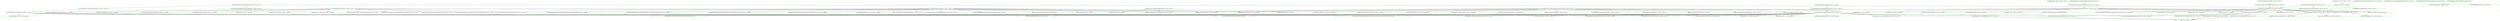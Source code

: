 digraph {
"com.karthik.imager.Fragments.DetailsFragment.<clinit>():void.a29c235266b59a9dc0767b530e9d62ad" [shape=box,label="void DetailsFragment.<clinit>() | calls=0 0 | specs=-1)",color=green,shape=box]
"android.view.animation.AccelerateDecelerateInterpolator.<init>().664619b70318d93ce55ccbd39e392b72" [shape=box,label="AccelerateDecelerateInterpolator.<init>() | calls=3 0 | specs=-1)",color=green,shape=diamond]
"android.animation.AnimatorListenerAdapter.<init>().8e61730aea329fa8e0fb71893b61a1ec" [shape=box,label="AnimatorListenerAdapter.<init>() | calls=5 0 | specs=-1)",color=green,shape=diamond]
"com.karthik.imager.Animutils.AnimatorPath.<init>().f7ca2a5f32025d775e45b11d99b1e70e" [shape=box,label="AnimatorPath.<init>() | calls=6 0 | specs=-1)",color=green,shape=diamond]
"com.karthik.imager.Fragments.DetailsFragment.<init>().021456fb09b204b5b6b5f98c26193cea" [shape=box,label="DetailsFragment.<init>() | calls=0 1 | specs=-1)",color=green,shape=box]
"android.support.v4.app.Fragment.<init>().82bae5faf3b8f2c9e354d75a5365b792" [shape=box,label="Fragment.<init>() | calls=1 0 | specs=-1)",color=green,shape=diamond]
"java.lang.Object.<init>().dfab4f0d99f94f824a6db190f40d78c9" [shape=box,label="Object.<init>() | calls=17 0 | specs=-1)",color=green,shape=diamond]
"com.karthik.imager.Animutils.PathEvaluator.<init>().852ef829bcaf09c212babb18ac911252" [shape=box,label="PathEvaluator.<init>() | calls=6 0 | specs=-1)",color=green,shape=diamond]
"com.karthik.imager.Animutils.ReverseInterpolator.<init>().dbb0798e24a535b8ff2568141bf1af76" [shape=box,label="ReverseInterpolator.<init>() | calls=3 0 | specs=-1)",color=green,shape=diamond]
"java.lang.StringBuilder.<init>().a1453c8ccb472646b431701148c46fb8" [shape=box,label="StringBuilder.<init>() | calls=3 0 | specs=-1)",color=green,shape=diamond]
"android.app.ProgressDialog.<init>(android.content.Context).9cdfd9f34b7dfcb7eef4bc5fa4591a91" [shape=box,label="ProgressDialog.<init>(Context) | calls=1 0 | specs=-1)",color=green,shape=diamond]
"com.karthik.imager.Fragments.DetailsFragment$1.<init>(com.karthik.imager.Fragments.DetailsFragment).460394e6b1893495c7d2da6595ed921c" [shape=box,label="DetailsFragment$1.<init>(DetailsFragment) | calls=1 1 | specs=-1)",color=green,shape=box]
"com.karthik.imager.Fragments.DetailsFragment$3.<init>(com.karthik.imager.Fragments.DetailsFragment).e81d07b307ca92abb8e3cc8440ea9f4e" [shape=box,label="DetailsFragment$3.<init>(DetailsFragment) | calls=8 1 | specs=-1)",color=green,shape=box]
"com.karthik.imager.Fragments.DetailsFragment$4.<init>(com.karthik.imager.Fragments.DetailsFragment).fb17bf6ff0beb96666d11aa4a9a35589" [shape=box,label="DetailsFragment$4.<init>(DetailsFragment) | calls=8 1 | specs=-1)",color=green,shape=box]
"com.karthik.imager.Fragments.DetailsFragment$5.<init>(com.karthik.imager.Fragments.DetailsFragment).98cfdbbbeaf7e30fb3004396b4ba2248" [shape=box,label="DetailsFragment$5.<init>(DetailsFragment) | calls=8 1 | specs=-1)",color=green,shape=box]
"com.karthik.imager.Fragments.DetailsFragment$6.<init>(com.karthik.imager.Fragments.DetailsFragment).a23d8ea27deba7a5dab1295390bb14e4" [shape=box,label="DetailsFragment$6.<init>(DetailsFragment) | calls=4 1 | specs=-1)",color=green,shape=box]
"com.karthik.imager.Fragments.DetailsFragment$2.<init>(com.karthik.imager.Fragments.DetailsFragment,a.2124d3ba58e95d6cfa2b0a1b82794f4b" [shape=box,label="DetailsFragment$2.<init>(DetailsFragment,View) | calls=3 1 | specs=-1)",color=green,shape=box]
"com.karthik.imager.WallpaperTask.<init>(java.lang.String,android.content.Context).bb187d93d017bbb0b2e5bf0449f2b690" [shape=box,label="WallpaperTask.<init>(String,Context) | calls=1 0 | specs=-1)",color=green,shape=diamond]
"android.app.DownloadManager$Request.<init>(android.net.Uri).8da5dfce7fadcaafae597b1b4915516a" [shape=box,label="DownloadManager$Request.<init>(Uri) | calls=1 0 | specs=-1)",color=green,shape=diamond]
"com.karthik.imager.Fragments.DetailsFragment.access$000(com.karthik.imager.Fragments.DetailsFragment.8e983a0cbd5288ce39b966767fcf81cc" [shape=box,label="void DetailsFragment.access$000(DetailsFragment,View) | calls=1 16 | specs=-1)",color=green,shape=box]
"com.karthik.imager.Fragments.DetailsFragment.access$100(com.karthik.imager.Fragments.DetailsFragment.927453b114a5bcdb23c89521cd320189" [shape=box,label="void DetailsFragment.access$100(DetailsFragment,View) | calls=1 24 | specs=-1)",color=green,shape=box]
"com.karthik.imager.Fragments.DetailsFragment.access$200(com.karthik.imager.Fragments.DetailsFragment.fe38ed980e7f04fb627b24cc4639ee5f" [shape=box,label="void DetailsFragment.access$200(DetailsFragment) | calls=1 19 | specs=-1)",color=green,shape=box]
"com.karthik.imager.Fragments.DetailsFragment.access$300(com.karthik.imager.Fragments.DetailsFragment.631edc2583fa26663c1ca71a1c84444a" [shape=box,label="WallpaperTask DetailsFragment.access$300(DetailsFragment) | calls=1 0 | specs=-1)",color=green,shape=box]
"com.karthik.imager.Fragments.DetailsFragment.access$302(com.karthik.imager.Fragments.DetailsFragment.3962df14e6445f320928d0019c4d35da" [shape=box,label="WallpaperTask DetailsFragment.access$302(DetailsFragment,WallpaperTask) | calls=1 0 | specs=-1)",color=green,shape=box]
"com.karthik.imager.Fragments.DetailsFragment.access$400(com.karthik.imager.Fragments.DetailsFragment.7480d41947504695c185dcd753613292" [shape=box,label="ProgressDialog DetailsFragment.access$400(DetailsFragment) | calls=1 0 | specs=-1)",color=green,shape=box]
"com.karthik.imager.Fragments.DetailsFragment.access$402(com.karthik.imager.Fragments.DetailsFragment.f33b469841bd5ce85c6c254423801d6a" [shape=box,label="ProgressDialog DetailsFragment.access$402(DetailsFragment,ProgressDialog) | calls=1 0 | specs=-1)",color=green,shape=box]
"com.karthik.imager.Fragments.DetailsFragment.access$500(com.karthik.imager.Fragments.DetailsFragment.e4b410e735a6dad2c3ceaf0c7190c12a" [shape=box,label="Context DetailsFragment.access$500(DetailsFragment) | calls=2 0 | specs=-1)",color=green,shape=box]
"com.karthik.imager.Fragments.DetailsFragment.access$600(com.karthik.imager.Fragments.DetailsFragment.532d98938756bf7214b25aa656047181" [shape=box,label="boolean DetailsFragment.access$600(DetailsFragment) | calls=1 0 | specs=-1)",color=green,shape=box]
"com.karthik.imager.Fragments.DetailsFragment.access$602(com.karthik.imager.Fragments.DetailsFragment.52b63e012363b9f2082b77e27eaa31ba" [shape=box,label="boolean DetailsFragment.access$602(DetailsFragment,boolean) | calls=1 0 | specs=-1)",color=green,shape=box]
"com.karthik.imager.Fragments.DetailsFragment.access$700(com.karthik.imager.Fragments.DetailsFragment.6f93f8a9a55a971165c80bf7473ee430" [shape=box,label="void DetailsFragment.access$700(DetailsFragment) | calls=1 13 | specs=-1)",color=green,shape=box]
"android.animation.Animator.addListener(android.animation.Animator$AnimatorListener):void.f07f95bdbfcc0ad890eef754efa352bb" [shape=box,label="void Animator.addListener(Animator$AnimatorListener) | calls=7 0 | specs=-1)",color=green,shape=diamond]
"java.lang.StringBuilder.append(java.lang.String):java.lang.StringBuilder.347880f2435b095a604a93e1e0437477" [shape=box,label="StringBuilder StringBuilder.append(String) | calls=3 0 | specs=-1)",color=green,shape=diamond]
"butterknife.ButterKnife.bind(java.lang.Object,android.view.View):void.7d61fae7e0c6e0fcf917cea82eab6398" [shape=box,label="void ButterKnife.bind(Object,View) | calls=1 0 | specs=-1)",color=green,shape=diamond]
"com.squareup.picasso.RequestCreator.centerCrop():com.squareup.picasso.RequestCreator.da9c5679260b0556add647cfed85599a" [shape=box,label="RequestCreator RequestCreator.centerCrop() | calls=1 0 | specs=-1)",color=green,shape=diamond]
"android.view.ViewAnimationUtils.createCircularReveal(android.view.View,int,int,float,float):android..1ff5c00fe578639cfa33e69645de5ef0" [shape=box,label="Animator ViewAnimationUtils.createCircularReveal(View,int,int,float,float) | calls=7 0 | specs=-1)",color=green,shape=diamond]
"com.karthik.imager.Animutils.AnimatorPath.curveTo(float,float,float,float,float,float):void.66b7c0cf72f29fb9239592e70cd17dd5" [shape=box,label="void AnimatorPath.curveTo(float,float,float,float,float,float) | calls=6 0 | specs=-1)",color=green,shape=diamond]
"android.app.Dialog.dismiss():void.87bbae930f48aa0b1f2a54cb0e2ded4e" [shape=box,label="void Dialog.dismiss() | calls=1 0 | specs=-1)",color=green,shape=diamond]
"android.app.DownloadManager.enqueue(android.app.DownloadManager$Request):long.8e373f583eb85b08c1156ad217329b49" [shape=box,label="long DownloadManager.enqueue(DownloadManager$Request) | calls=1 0 | specs=-1)",color=green,shape=diamond]
"android.os.AsyncTask.execute(java.lang.Object[]):android.os.AsyncTask.12e021c507fae82c0424cd9afac80762" [shape=box,label="AsyncTask AsyncTask.execute(java.lang.Object[]) | calls=1 0 | specs=-1)",color=green,shape=diamond]
"com.squareup.picasso.RequestCreator.fit():com.squareup.picasso.RequestCreator.51463da0fc7f680478736b0524ed68e4" [shape=box,label="RequestCreator RequestCreator.fit() | calls=1 0 | specs=-1)",color=green,shape=diamond]
"android.support.v4.app.Fragment.getActivity():android.support.v4.app.FragmentActivity.6ac3f4687b95d4255bfda9cccb6e9be3" [shape=box,label="FragmentActivity Fragment.getActivity() | calls=1 0 | specs=-1)",color=green,shape=diamond]
"android.support.v4.app.Fragment.getArguments():android.os.Bundle.db88d5c3983b21f7f72e2482ab6ec177" [shape=box,label="Bundle Fragment.getArguments() | calls=6 0 | specs=-1)",color=green,shape=diamond]
"android.content.res.Resources.getDimensionPixelSize(int):int.7822275b3254205a15ef9dd85a3a0980" [shape=box,label="int Resources.getDimensionPixelSize(int) | calls=1 0 | specs=-1)",color=green,shape=diamond]
"android.content.res.Resources.getDisplayMetrics():android.util.DisplayMetrics.c5222aeeb646a494bd860aa796cc2087" [shape=box,label="DisplayMetrics Resources.getDisplayMetrics() | calls=8 0 | specs=-1)",color=green,shape=diamond]
"android.support.v4.app.Fragment.getFragmentManager():android.support.v4.app.FragmentManager.41d0d95a6f831653f99dced52c17a25e" [shape=box,label="FragmentManager Fragment.getFragmentManager() | calls=1 0 | specs=-1)",color=green,shape=diamond]
"android.view.View.getHeight():int.c675508c046d30d7b89b3609020304b1" [shape=box,label="int View.getHeight() | calls=3 0 | specs=-1)",color=green,shape=diamond]
"com.karthik.imager.Animutils.AnimatorPath.getPoints():java.util.Collection.f89e6b5194156a3a8ebb5a6f25a5c460" [shape=box,label="Collection AnimatorPath.getPoints() | calls=6 0 | specs=-1)",color=green,shape=diamond]
"android.content.Context.getResources():android.content.res.Resources.fbe147141d9c2335a56bb45b99529896" [shape=box,label="Resources Context.getResources() | calls=8 0 | specs=-1)",color=green,shape=diamond]
"android.support.v4.app.Fragment.getResources():android.content.res.Resources.0f2b59e4132681def8d71d3c5bf9c66a" [shape=box,label="Resources Fragment.getResources() | calls=1 0 | specs=-1)",color=green,shape=diamond]
"android.os.Bundle.getString(java.lang.String):java.lang.String.3d1cdb5ef586017f2693dfee6b3fb935" [shape=box,label="String Bundle.getString(String) | calls=6 0 | specs=-1)",color=green,shape=diamond]
"android.content.Context.getSystemService(java.lang.String):java.lang.Object.b688d79538a3024c9e57dd87aecfd43b" [shape=box,label="Object Context.getSystemService(String) | calls=1 0 | specs=-1)",color=green,shape=diamond]
"android.view.View.getWidth():int.f9605d5964ce5d8586151921bed0f47c" [shape=box,label="int View.getWidth() | calls=7 0 | specs=-1)",color=green,shape=diamond]
"android.view.View.getX():float.1f331cb4ecf5396a13b17f9144c381cd" [shape=box,label="float View.getX() | calls=7 0 | specs=-1)",color=green,shape=diamond]
"android.view.View.getY():float.41e3d9dc3ad41395c06fb84760813365" [shape=box,label="float View.getY() | calls=7 0 | specs=-1)",color=green,shape=diamond]
"com.karthik.imager.Fragments.DetailsFragment.getinPixels(android.content.Context,int):float.689a66e673e303f9eff9e4c54900404f" [shape=box,label="float DetailsFragment.getinPixels(Context,int) | calls=7 2 | specs=-1)",color=green,shape=box]
"com.karthik.imager.Fragments.DetailsFragment.hideRevealLayout():void.cfe1a7a5c79dc7a8c03b3f1c2667a21c" [shape=box,label="void DetailsFragment.hideRevealLayout() | calls=3 18 | specs=-1)",color=green,shape=box]
"android.view.LayoutInflater.inflate(int,android.view.ViewGroup,boolean):android.view.View.a16c788d0434d6bf1b5122d03d38f21b" [shape=box,label="View LayoutInflater.inflate(int,ViewGroup,boolean) | calls=1 0 | specs=-1)",color=green,shape=diamond]
"com.squareup.picasso.RequestCreator.into(android.widget.ImageView):void.aa43e2ac9c9c9e763e5f860f615279a5" [shape=box,label="void RequestCreator.into(ImageView) | calls=1 0 | specs=-1)",color=green,shape=diamond]
"com.squareup.picasso.Picasso.load(java.lang.String):com.squareup.picasso.RequestCreator.0fce7a217de4a3ba4b9ef7bef7e22344" [shape=box,label="RequestCreator Picasso.load(String) | calls=1 0 | specs=-1)",color=green,shape=diamond]
"android.widget.Toast.makeText(android.content.Context,java.lang.CharSequence,int):android.widget.Toa.0ac65e73867bd35c6010fe8c60f15526" [shape=box,label="Toast Toast.makeText(Context,CharSequence,int) | calls=2 0 | specs=-1)",color=green,shape=diamond]
"java.lang.Math.max(int,int):int.f3b54340d33fb6a5a378ce331c28321e" [shape=box,label="int Math.max(int,int) | calls=3 0 | specs=-1)",color=green,shape=diamond]
"com.karthik.imager.Animutils.AnimatorPath.moveTo(float,float):void.52fd077c538b71536b90f8e197acbb33" [shape=box,label="void AnimatorPath.moveTo(float,float) | calls=6 0 | specs=-1)",color=green,shape=diamond]
"com.squareup.picasso.RequestCreator.noPlaceholder():com.squareup.picasso.RequestCreator.9dca24c3ce8da70a7bc1b0cefc36d5be" [shape=box,label="RequestCreator RequestCreator.noPlaceholder() | calls=1 0 | specs=-1)",color=green,shape=diamond]
"android.animation.ObjectAnimator.ofObject(java.lang.Object,java.lang.String,android.animation.TypeEv.3813b97332133e759f7fe888063acff6" [shape=box,label="ObjectAnimator ObjectAnimator.ofObject(Object,String,TypeEvaluator,java.lang.Object[]) | calls=6 0 | specs=-1)",color=green,shape=diamond]
"com.karthik.imager.Fragments.DetailsFragment$2.onAnimationCancel(android.animation.Animator):void.05a648ea91bcbeebb68463b5affbed7d" [shape=box,label="void DetailsFragment$2.onAnimationCancel(Animator) | calls=0 0 | specs=-1)",color=green,shape=box]
"android.animation.AnimatorListenerAdapter.onAnimationEnd(android.animation.Animator):void.dbce81335bf6bb919f357d6733082086" [shape=box,label="void AnimatorListenerAdapter.onAnimationEnd(Animator) | calls=1 0 | specs=-1)",color=green,shape=diamond]
"com.karthik.imager.Fragments.DetailsFragment$2.onAnimationEnd(android.animation.Animator):void.f71c451b0717df0f06863e696e871e45" [shape=box,label="void DetailsFragment$2.onAnimationEnd(Animator) | calls=0 25 | specs=-1)",color=green,shape=box]
"com.karthik.imager.Fragments.DetailsFragment$6.onAnimationEnd(android.animation.Animator):void.c4d43f3c298896a48d7be48e42417a24" [shape=box,label="void DetailsFragment$6.onAnimationEnd(Animator) | calls=0 16 | specs=-1)",color=green,shape=box]
"com.karthik.imager.Fragments.DetailsFragment$2.onAnimationRepeat(android.animation.Animator):void.9802cbdd612dcc091f97853d4a868447" [shape=box,label="void DetailsFragment$2.onAnimationRepeat(Animator) | calls=0 0 | specs=-1)",color=green,shape=box]
"com.karthik.imager.Fragments.DetailsFragment$2.onAnimationStart(android.animation.Animator):void.0c1f163605b101b71a44b9eaa1bdcc98" [shape=box,label="void DetailsFragment$2.onAnimationStart(Animator) | calls=0 0 | specs=-1)",color=green,shape=box]
"com.karthik.imager.Fragments.DetailsFragment.onBackPressed():void.f832f8b8ee5dffe442d24dd3ea079881" [shape=box,label="void DetailsFragment.onBackPressed() | calls=0 21 | specs=-1)",color=green,shape=box]
"com.karthik.imager.Fragments.DetailsFragment$1.onClick(android.view.View):void.cab3dee4b54c73b46e202b87e804d76e" [shape=box,label="void DetailsFragment$1.onClick(View) | calls=0 17 | specs=-1)",color=green,shape=box]
"com.karthik.imager.Fragments.DetailsFragment$3.onClick(android.view.View):void.9bddb8ae564b9c8f722005822e866d05" [shape=box,label="void DetailsFragment$3.onClick(View) | calls=0 20 | specs=-1)",color=green,shape=box]
"com.karthik.imager.Fragments.DetailsFragment$4.onClick(android.view.View):void.3364cdb137155893db04a2f100c5a35a" [shape=box,label="void DetailsFragment$4.onClick(View) | calls=0 14 | specs=-1)",color=green,shape=box]
"com.karthik.imager.Fragments.DetailsFragment$5.onClick(android.view.View):void.f32249fc34b2f08acc3469d79b69fefc" [shape=box,label="void DetailsFragment$5.onClick(View) | calls=0 15 | specs=-1)",color=green,shape=box]
"com.karthik.imager.Fragments.DetailsFragment.onCreateView(android.view.LayoutInflater,android.view.V.b042bb07337f334adb90a2d1d4f622b6" [shape=box,label="View DetailsFragment.onCreateView(LayoutInflater,ViewGroup,Bundle) | calls=0 16 | specs=-1)",color=green,shape=box]
"com.karthik.imager.Fragments.DetailsFragment.onFabPressed(android.view.View):void.3fe327e0f4b7ad24c8c32554d97ba4eb" [shape=box,label="void DetailsFragment.onFabPressed(View) | calls=2 15 | specs=-1)",color=green,shape=box]
"android.net.Uri.parse(java.lang.String):android.net.Uri.e8c5651a8452ba10893d9c4f8f28e6d3" [shape=box,label="Uri Uri.parse(String) | calls=1 0 | specs=-1)",color=green,shape=diamond]
"android.support.v4.app.FragmentManager.popBackStack():void.17d2e20307de643406fee9e0fb236abb" [shape=box,label="void FragmentManager.popBackStack() | calls=1 0 | specs=-1)",color=green,shape=diamond]
"com.karthik.imager.Fragments.DetailsFragment.reverseFabPressed():void.06e92c85ab35b45af56d3ccf0935c852" [shape=box,label="void DetailsFragment.reverseFabPressed() | calls=2 12 | specs=-1)",color=green,shape=box]
"android.app.DownloadManager$Request.setAllowedNetworkTypes(int):android.app.DownloadManager$Request.622848887525521309ef3c591d8bb73b" [shape=box,label="DownloadManager$Request DownloadManager$Request.setAllowedNetworkTypes(int) | calls=1 0 | specs=-1)",color=green,shape=diamond]
"android.app.DownloadManager$Request.setAllowedOverRoaming(boolean):android.app.DownloadManager$Reque.ac4447340d2c2d1ef14f793c3b40bb74" [shape=box,label="DownloadManager$Request DownloadManager$Request.setAllowedOverRoaming(boolean) | calls=1 0 | specs=-1)",color=green,shape=diamond]
"android.app.Dialog.setCancelable(boolean):void.29267bf1790c25e004d6f167906464bd" [shape=box,label="void Dialog.setCancelable(boolean) | calls=1 0 | specs=-1)",color=green,shape=diamond]
"android.app.DownloadManager$Request.setDescription(java.lang.CharSequence):android.app.DownloadManag.ee747fdee5d97527fb3e5b13b939401d" [shape=box,label="DownloadManager$Request DownloadManager$Request.setDescription(CharSequence) | calls=1 0 | specs=-1)",color=green,shape=diamond]
"android.animation.ObjectAnimator.setDuration(long):android.animation.ObjectAnimator.57a1696523ec7abe26450707bfdc1ebd" [shape=box,label="ObjectAnimator ObjectAnimator.setDuration(long) | calls=6 0 | specs=-1)",color=green,shape=diamond]
"com.karthik.imager.Fragments.DetailsFragment.setFabLoc(com.karthik.imager.Animutils.PathPoint):void.ce1526bac2d51d7b6f7f2dc9cade85bc" [shape=box,label="void DetailsFragment.setFabLoc(PathPoint) | calls=0 2 | specs=-1)",color=green,shape=box]
"android.animation.ValueAnimator.setInterpolator(android.animation.TimeInterpolator):void.1266bd75c4093d792b14875ff6d33d3c" [shape=box,label="void ValueAnimator.setInterpolator(TimeInterpolator) | calls=6 0 | specs=-1)",color=green,shape=diamond]
"com.karthik.imager.Fragments.DetailsFragment.setListners(boolean):void.8802c0d0f2667cd96eb9ee2857ba75e0" [shape=box,label="void DetailsFragment.setListners(boolean) | calls=7 5 | specs=-1)",color=green,shape=box]
"android.app.ProgressDialog.setMessage(java.lang.CharSequence):void.7145204f31b8114bc5e93dfd6c853ee7" [shape=box,label="void ProgressDialog.setMessage(CharSequence) | calls=1 0 | specs=-1)",color=green,shape=diamond]
"android.view.View.setOnClickListener(android.view.View$OnClickListener):void.3a8774cd09e601df8eb3337a6947b61a" [shape=box,label="void View.setOnClickListener(View$OnClickListener) | calls=9 0 | specs=-1)",color=green,shape=diamond]
"android.widget.TextView.setText(java.lang.CharSequence):void.aa5ba84940c4b70ce95ea3e31703744f" [shape=box,label="void TextView.setText(CharSequence) | calls=3 0 | specs=-1)",color=green,shape=diamond]
"android.app.AlertDialog.setTitle(java.lang.CharSequence):void.1370eb2d879518335f4c4b9767e30ea4" [shape=box,label="void AlertDialog.setTitle(CharSequence) | calls=1 0 | specs=-1)",color=green,shape=diamond]
"android.app.DownloadManager$Request.setTitle(java.lang.CharSequence):android.app.DownloadManager$Req.4e41d12fcbc95560138e040a7b070ac2" [shape=box,label="DownloadManager$Request DownloadManager$Request.setTitle(CharSequence) | calls=1 0 | specs=-1)",color=green,shape=diamond]
"android.view.View.setTranslationX(float):void.92ba709f660ca5b35f2a8be6538efa73" [shape=box,label="void View.setTranslationX(float) | calls=1 0 | specs=-1)",color=green,shape=diamond]
"android.view.View.setTranslationY(float):void.0cdaf78cd862ddb39cfad46037d21b90" [shape=box,label="void View.setTranslationY(float) | calls=1 0 | specs=-1)",color=green,shape=diamond]
"android.view.View.setVisibility(int):void.1d50e4e099d89b9f582894b7a4a3e940" [shape=box,label="void View.setVisibility(int) | calls=8 0 | specs=-1)",color=green,shape=diamond]
"android.app.Dialog.show():void.536352410f8525d57d5ed8e895ef8928" [shape=box,label="void Dialog.show() | calls=1 0 | specs=-1)",color=green,shape=diamond]
"android.widget.Toast.show():void.bf125a92494b461c55ab86821f411044" [shape=box,label="void Toast.show() | calls=2 0 | specs=-1)",color=green,shape=diamond]
"com.karthik.imager.Fragments.DetailsFragment.showRevealLayout(android.view.View):void.aeacc44957e6adc23ed20de7c0df447f" [shape=box,label="void DetailsFragment.showRevealLayout(View) | calls=2 23 | specs=-1)",color=green,shape=box]
"android.animation.Animator.start():void.30e676ab1f5afc02d2fe3e055c55f6c0" [shape=box,label="void Animator.start() | calls=7 0 | specs=-1)",color=green,shape=diamond]
"android.animation.ObjectAnimator.start():void.7f60f388e0257af9cc938afe2838b648" [shape=box,label="void ObjectAnimator.start() | calls=6 0 | specs=-1)",color=green,shape=diamond]
"java.util.AbstractCollection.toArray():java.lang.Object[].dcf0e408e8f720250051bcbee2f25a0f" [shape=box,label="java.lang.Object[] AbstractCollection.toArray() | calls=6 0 | specs=-1)",color=green,shape=diamond]
"java.util.Collection.toArray():java.lang.Object[].3b181bf593592afbb59541cca47f1a47" [shape=box,label="java.lang.Object[] Collection.toArray() | calls=6 0 | specs=-1)",color=green,shape=diamond]
"java.lang.StringBuilder.toString():java.lang.String.4a65ad5ed7556db09d8fe83c91a23801" [shape=box,label="String StringBuilder.toString() | calls=3 0 | specs=-1)",color=green,shape=diamond]
"com.karthik.imager.Fragments.DetailsFragment.wallpaperSetCallback(boolean):void.b1c75fcc6b2453bb184acd092c0129e3" [shape=box,label="void DetailsFragment.wallpaperSetCallback(boolean) | calls=0 3 | specs=-1)",color=green,shape=box]
"com.squareup.picasso.Picasso.with(android.content.Context):com.squareup.picasso.Picasso.27da2b0b647cf450ee6dfa46a729be82" [shape=box,label="Picasso Picasso.with(Context) | calls=1 0 | specs=-1)",color=green,shape=diamond]
"com.karthik.imager.Fragments.DetailsFragment.wallpaperSetCallback(boolean):void.b1c75fcc6b2453bb184acd092c0129e3" -> "android.widget.Toast.show():void.bf125a92494b461c55ab86821f411044"
"com.karthik.imager.Fragments.DetailsFragment.wallpaperSetCallback(boolean):void.b1c75fcc6b2453bb184acd092c0129e3" -> "android.widget.Toast.makeText(android.content.Context,java.lang.CharSequence,int):android.widget.Toa.0ac65e73867bd35c6010fe8c60f15526"
"com.karthik.imager.Fragments.DetailsFragment.wallpaperSetCallback(boolean):void.b1c75fcc6b2453bb184acd092c0129e3" -> "android.app.Dialog.dismiss():void.87bbae930f48aa0b1f2a54cb0e2ded4e"
"com.karthik.imager.Fragments.DetailsFragment.showRevealLayout(android.view.View):void.aeacc44957e6adc23ed20de7c0df447f" -> "java.lang.StringBuilder.toString():java.lang.String.4a65ad5ed7556db09d8fe83c91a23801"
"com.karthik.imager.Fragments.DetailsFragment.showRevealLayout(android.view.View):void.aeacc44957e6adc23ed20de7c0df447f" -> "android.animation.Animator.start():void.30e676ab1f5afc02d2fe3e055c55f6c0"
"com.karthik.imager.Fragments.DetailsFragment.showRevealLayout(android.view.View):void.aeacc44957e6adc23ed20de7c0df447f" -> "android.view.View.setVisibility(int):void.1d50e4e099d89b9f582894b7a4a3e940"
"com.karthik.imager.Fragments.DetailsFragment.showRevealLayout(android.view.View):void.aeacc44957e6adc23ed20de7c0df447f" -> "android.widget.TextView.setText(java.lang.CharSequence):void.aa5ba84940c4b70ce95ea3e31703744f"
"com.karthik.imager.Fragments.DetailsFragment.showRevealLayout(android.view.View):void.aeacc44957e6adc23ed20de7c0df447f" -> "com.karthik.imager.Fragments.DetailsFragment.setListners(boolean):void.8802c0d0f2667cd96eb9ee2857ba75e0"
"com.karthik.imager.Fragments.DetailsFragment.showRevealLayout(android.view.View):void.aeacc44957e6adc23ed20de7c0df447f" -> "java.lang.Math.max(int,int):int.f3b54340d33fb6a5a378ce331c28321e"
"com.karthik.imager.Fragments.DetailsFragment.showRevealLayout(android.view.View):void.aeacc44957e6adc23ed20de7c0df447f" -> "com.karthik.imager.Fragments.DetailsFragment.getinPixels(android.content.Context,int):float.689a66e673e303f9eff9e4c54900404f"
"com.karthik.imager.Fragments.DetailsFragment.showRevealLayout(android.view.View):void.aeacc44957e6adc23ed20de7c0df447f" -> "android.view.View.getY():float.41e3d9dc3ad41395c06fb84760813365"
"com.karthik.imager.Fragments.DetailsFragment.showRevealLayout(android.view.View):void.aeacc44957e6adc23ed20de7c0df447f" -> "android.view.View.getX():float.1f331cb4ecf5396a13b17f9144c381cd"
"com.karthik.imager.Fragments.DetailsFragment.showRevealLayout(android.view.View):void.aeacc44957e6adc23ed20de7c0df447f" -> "android.view.View.getWidth():int.f9605d5964ce5d8586151921bed0f47c"
"com.karthik.imager.Fragments.DetailsFragment.showRevealLayout(android.view.View):void.aeacc44957e6adc23ed20de7c0df447f" -> "android.os.Bundle.getString(java.lang.String):java.lang.String.3d1cdb5ef586017f2693dfee6b3fb935"
"com.karthik.imager.Fragments.DetailsFragment.showRevealLayout(android.view.View):void.aeacc44957e6adc23ed20de7c0df447f" -> "android.view.View.getHeight():int.c675508c046d30d7b89b3609020304b1"
"com.karthik.imager.Fragments.DetailsFragment.showRevealLayout(android.view.View):void.aeacc44957e6adc23ed20de7c0df447f" -> "android.support.v4.app.Fragment.getArguments():android.os.Bundle.db88d5c3983b21f7f72e2482ab6ec177"
"com.karthik.imager.Fragments.DetailsFragment.showRevealLayout(android.view.View):void.aeacc44957e6adc23ed20de7c0df447f" -> "android.view.ViewAnimationUtils.createCircularReveal(android.view.View,int,int,float,float):android..1ff5c00fe578639cfa33e69645de5ef0"
"com.karthik.imager.Fragments.DetailsFragment.showRevealLayout(android.view.View):void.aeacc44957e6adc23ed20de7c0df447f" -> "java.lang.StringBuilder.append(java.lang.String):java.lang.StringBuilder.347880f2435b095a604a93e1e0437477"
"com.karthik.imager.Fragments.DetailsFragment.showRevealLayout(android.view.View):void.aeacc44957e6adc23ed20de7c0df447f" -> "java.lang.StringBuilder.<init>().a1453c8ccb472646b431701148c46fb8"
"com.karthik.imager.Fragments.DetailsFragment.setListners(boolean):void.8802c0d0f2667cd96eb9ee2857ba75e0" -> "android.view.View.setOnClickListener(android.view.View$OnClickListener):void.3a8774cd09e601df8eb3337a6947b61a"
"com.karthik.imager.Fragments.DetailsFragment.setListners(boolean):void.8802c0d0f2667cd96eb9ee2857ba75e0" -> "com.karthik.imager.Fragments.DetailsFragment$5.<init>(com.karthik.imager.Fragments.DetailsFragment).98cfdbbbeaf7e30fb3004396b4ba2248"
"com.karthik.imager.Fragments.DetailsFragment.setListners(boolean):void.8802c0d0f2667cd96eb9ee2857ba75e0" -> "com.karthik.imager.Fragments.DetailsFragment$4.<init>(com.karthik.imager.Fragments.DetailsFragment).fb17bf6ff0beb96666d11aa4a9a35589"
"com.karthik.imager.Fragments.DetailsFragment.setListners(boolean):void.8802c0d0f2667cd96eb9ee2857ba75e0" -> "com.karthik.imager.Fragments.DetailsFragment$3.<init>(com.karthik.imager.Fragments.DetailsFragment).e81d07b307ca92abb8e3cc8440ea9f4e"
"com.karthik.imager.Fragments.DetailsFragment.setFabLoc(com.karthik.imager.Animutils.PathPoint):void.ce1526bac2d51d7b6f7f2dc9cade85bc" -> "android.view.View.setTranslationY(float):void.0cdaf78cd862ddb39cfad46037d21b90"
"com.karthik.imager.Fragments.DetailsFragment.setFabLoc(com.karthik.imager.Animutils.PathPoint):void.ce1526bac2d51d7b6f7f2dc9cade85bc" -> "android.view.View.setTranslationX(float):void.92ba709f660ca5b35f2a8be6538efa73"
"com.karthik.imager.Fragments.DetailsFragment.reverseFabPressed():void.06e92c85ab35b45af56d3ccf0935c852" -> "java.util.Collection.toArray():java.lang.Object[].3b181bf593592afbb59541cca47f1a47"
"com.karthik.imager.Fragments.DetailsFragment.reverseFabPressed():void.06e92c85ab35b45af56d3ccf0935c852" -> "java.util.AbstractCollection.toArray():java.lang.Object[].dcf0e408e8f720250051bcbee2f25a0f"
"com.karthik.imager.Fragments.DetailsFragment.reverseFabPressed():void.06e92c85ab35b45af56d3ccf0935c852" -> "android.animation.ObjectAnimator.start():void.7f60f388e0257af9cc938afe2838b648"
"com.karthik.imager.Fragments.DetailsFragment.reverseFabPressed():void.06e92c85ab35b45af56d3ccf0935c852" -> "android.animation.ValueAnimator.setInterpolator(android.animation.TimeInterpolator):void.1266bd75c4093d792b14875ff6d33d3c"
"com.karthik.imager.Fragments.DetailsFragment.reverseFabPressed():void.06e92c85ab35b45af56d3ccf0935c852" -> "android.animation.ObjectAnimator.setDuration(long):android.animation.ObjectAnimator.57a1696523ec7abe26450707bfdc1ebd"
"com.karthik.imager.Fragments.DetailsFragment.reverseFabPressed():void.06e92c85ab35b45af56d3ccf0935c852" -> "android.animation.ObjectAnimator.ofObject(java.lang.Object,java.lang.String,android.animation.TypeEv.3813b97332133e759f7fe888063acff6"
"com.karthik.imager.Fragments.DetailsFragment.reverseFabPressed():void.06e92c85ab35b45af56d3ccf0935c852" -> "com.karthik.imager.Animutils.AnimatorPath.moveTo(float,float):void.52fd077c538b71536b90f8e197acbb33"
"com.karthik.imager.Fragments.DetailsFragment.reverseFabPressed():void.06e92c85ab35b45af56d3ccf0935c852" -> "com.karthik.imager.Animutils.AnimatorPath.getPoints():java.util.Collection.f89e6b5194156a3a8ebb5a6f25a5c460"
"com.karthik.imager.Fragments.DetailsFragment.reverseFabPressed():void.06e92c85ab35b45af56d3ccf0935c852" -> "com.karthik.imager.Animutils.AnimatorPath.curveTo(float,float,float,float,float,float):void.66b7c0cf72f29fb9239592e70cd17dd5"
"com.karthik.imager.Fragments.DetailsFragment.reverseFabPressed():void.06e92c85ab35b45af56d3ccf0935c852" -> "com.karthik.imager.Animutils.ReverseInterpolator.<init>().dbb0798e24a535b8ff2568141bf1af76"
"com.karthik.imager.Fragments.DetailsFragment.reverseFabPressed():void.06e92c85ab35b45af56d3ccf0935c852" -> "com.karthik.imager.Animutils.PathEvaluator.<init>().852ef829bcaf09c212babb18ac911252"
"com.karthik.imager.Fragments.DetailsFragment.reverseFabPressed():void.06e92c85ab35b45af56d3ccf0935c852" -> "com.karthik.imager.Animutils.AnimatorPath.<init>().f7ca2a5f32025d775e45b11d99b1e70e"
"com.karthik.imager.Fragments.DetailsFragment.onFabPressed(android.view.View):void.3fe327e0f4b7ad24c8c32554d97ba4eb" -> "java.util.Collection.toArray():java.lang.Object[].3b181bf593592afbb59541cca47f1a47"
"com.karthik.imager.Fragments.DetailsFragment.onFabPressed(android.view.View):void.3fe327e0f4b7ad24c8c32554d97ba4eb" -> "java.util.AbstractCollection.toArray():java.lang.Object[].dcf0e408e8f720250051bcbee2f25a0f"
"com.karthik.imager.Fragments.DetailsFragment.onFabPressed(android.view.View):void.3fe327e0f4b7ad24c8c32554d97ba4eb" -> "android.animation.ObjectAnimator.start():void.7f60f388e0257af9cc938afe2838b648"
"com.karthik.imager.Fragments.DetailsFragment.onFabPressed(android.view.View):void.3fe327e0f4b7ad24c8c32554d97ba4eb" -> "android.animation.ValueAnimator.setInterpolator(android.animation.TimeInterpolator):void.1266bd75c4093d792b14875ff6d33d3c"
"com.karthik.imager.Fragments.DetailsFragment.onFabPressed(android.view.View):void.3fe327e0f4b7ad24c8c32554d97ba4eb" -> "android.animation.ObjectAnimator.setDuration(long):android.animation.ObjectAnimator.57a1696523ec7abe26450707bfdc1ebd"
"com.karthik.imager.Fragments.DetailsFragment.onFabPressed(android.view.View):void.3fe327e0f4b7ad24c8c32554d97ba4eb" -> "android.animation.ObjectAnimator.ofObject(java.lang.Object,java.lang.String,android.animation.TypeEv.3813b97332133e759f7fe888063acff6"
"com.karthik.imager.Fragments.DetailsFragment.onFabPressed(android.view.View):void.3fe327e0f4b7ad24c8c32554d97ba4eb" -> "com.karthik.imager.Animutils.AnimatorPath.moveTo(float,float):void.52fd077c538b71536b90f8e197acbb33"
"com.karthik.imager.Fragments.DetailsFragment.onFabPressed(android.view.View):void.3fe327e0f4b7ad24c8c32554d97ba4eb" -> "com.karthik.imager.Animutils.AnimatorPath.getPoints():java.util.Collection.f89e6b5194156a3a8ebb5a6f25a5c460"
"com.karthik.imager.Fragments.DetailsFragment.onFabPressed(android.view.View):void.3fe327e0f4b7ad24c8c32554d97ba4eb" -> "com.karthik.imager.Animutils.AnimatorPath.curveTo(float,float,float,float,float,float):void.66b7c0cf72f29fb9239592e70cd17dd5"
"com.karthik.imager.Fragments.DetailsFragment.onFabPressed(android.view.View):void.3fe327e0f4b7ad24c8c32554d97ba4eb" -> "android.animation.Animator.addListener(android.animation.Animator$AnimatorListener):void.f07f95bdbfcc0ad890eef754efa352bb"
"com.karthik.imager.Fragments.DetailsFragment.onFabPressed(android.view.View):void.3fe327e0f4b7ad24c8c32554d97ba4eb" -> "com.karthik.imager.Fragments.DetailsFragment$2.<init>(com.karthik.imager.Fragments.DetailsFragment,a.2124d3ba58e95d6cfa2b0a1b82794f4b"
"com.karthik.imager.Fragments.DetailsFragment.onFabPressed(android.view.View):void.3fe327e0f4b7ad24c8c32554d97ba4eb" -> "com.karthik.imager.Animutils.PathEvaluator.<init>().852ef829bcaf09c212babb18ac911252"
"com.karthik.imager.Fragments.DetailsFragment.onFabPressed(android.view.View):void.3fe327e0f4b7ad24c8c32554d97ba4eb" -> "com.karthik.imager.Animutils.AnimatorPath.<init>().f7ca2a5f32025d775e45b11d99b1e70e"
"com.karthik.imager.Fragments.DetailsFragment.onFabPressed(android.view.View):void.3fe327e0f4b7ad24c8c32554d97ba4eb" -> "android.view.animation.AccelerateDecelerateInterpolator.<init>().664619b70318d93ce55ccbd39e392b72"
"com.karthik.imager.Fragments.DetailsFragment.onCreateView(android.view.LayoutInflater,android.view.V.b042bb07337f334adb90a2d1d4f622b6" -> "com.squareup.picasso.Picasso.with(android.content.Context):com.squareup.picasso.Picasso.27da2b0b647cf450ee6dfa46a729be82"
"com.karthik.imager.Fragments.DetailsFragment.onCreateView(android.view.LayoutInflater,android.view.V.b042bb07337f334adb90a2d1d4f622b6" -> "android.view.View.setOnClickListener(android.view.View$OnClickListener):void.3a8774cd09e601df8eb3337a6947b61a"
"com.karthik.imager.Fragments.DetailsFragment.onCreateView(android.view.LayoutInflater,android.view.V.b042bb07337f334adb90a2d1d4f622b6" -> "com.squareup.picasso.RequestCreator.noPlaceholder():com.squareup.picasso.RequestCreator.9dca24c3ce8da70a7bc1b0cefc36d5be"
"com.karthik.imager.Fragments.DetailsFragment.onCreateView(android.view.LayoutInflater,android.view.V.b042bb07337f334adb90a2d1d4f622b6" -> "com.squareup.picasso.Picasso.load(java.lang.String):com.squareup.picasso.RequestCreator.0fce7a217de4a3ba4b9ef7bef7e22344"
"com.karthik.imager.Fragments.DetailsFragment.onCreateView(android.view.LayoutInflater,android.view.V.b042bb07337f334adb90a2d1d4f622b6" -> "com.squareup.picasso.RequestCreator.into(android.widget.ImageView):void.aa43e2ac9c9c9e763e5f860f615279a5"
"com.karthik.imager.Fragments.DetailsFragment.onCreateView(android.view.LayoutInflater,android.view.V.b042bb07337f334adb90a2d1d4f622b6" -> "android.view.LayoutInflater.inflate(int,android.view.ViewGroup,boolean):android.view.View.a16c788d0434d6bf1b5122d03d38f21b"
"com.karthik.imager.Fragments.DetailsFragment.onCreateView(android.view.LayoutInflater,android.view.V.b042bb07337f334adb90a2d1d4f622b6" -> "android.os.Bundle.getString(java.lang.String):java.lang.String.3d1cdb5ef586017f2693dfee6b3fb935"
"com.karthik.imager.Fragments.DetailsFragment.onCreateView(android.view.LayoutInflater,android.view.V.b042bb07337f334adb90a2d1d4f622b6" -> "android.support.v4.app.Fragment.getResources():android.content.res.Resources.0f2b59e4132681def8d71d3c5bf9c66a"
"com.karthik.imager.Fragments.DetailsFragment.onCreateView(android.view.LayoutInflater,android.view.V.b042bb07337f334adb90a2d1d4f622b6" -> "android.content.res.Resources.getDimensionPixelSize(int):int.7822275b3254205a15ef9dd85a3a0980"
"com.karthik.imager.Fragments.DetailsFragment.onCreateView(android.view.LayoutInflater,android.view.V.b042bb07337f334adb90a2d1d4f622b6" -> "android.support.v4.app.Fragment.getArguments():android.os.Bundle.db88d5c3983b21f7f72e2482ab6ec177"
"com.karthik.imager.Fragments.DetailsFragment.onCreateView(android.view.LayoutInflater,android.view.V.b042bb07337f334adb90a2d1d4f622b6" -> "android.support.v4.app.Fragment.getActivity():android.support.v4.app.FragmentActivity.6ac3f4687b95d4255bfda9cccb6e9be3"
"com.karthik.imager.Fragments.DetailsFragment.onCreateView(android.view.LayoutInflater,android.view.V.b042bb07337f334adb90a2d1d4f622b6" -> "com.squareup.picasso.RequestCreator.fit():com.squareup.picasso.RequestCreator.51463da0fc7f680478736b0524ed68e4"
"com.karthik.imager.Fragments.DetailsFragment.onCreateView(android.view.LayoutInflater,android.view.V.b042bb07337f334adb90a2d1d4f622b6" -> "com.squareup.picasso.RequestCreator.centerCrop():com.squareup.picasso.RequestCreator.da9c5679260b0556add647cfed85599a"
"com.karthik.imager.Fragments.DetailsFragment.onCreateView(android.view.LayoutInflater,android.view.V.b042bb07337f334adb90a2d1d4f622b6" -> "butterknife.ButterKnife.bind(java.lang.Object,android.view.View):void.7d61fae7e0c6e0fcf917cea82eab6398"
"com.karthik.imager.Fragments.DetailsFragment.onCreateView(android.view.LayoutInflater,android.view.V.b042bb07337f334adb90a2d1d4f622b6" -> "com.karthik.imager.Fragments.DetailsFragment$1.<init>(com.karthik.imager.Fragments.DetailsFragment).460394e6b1893495c7d2da6595ed921c"
"com.karthik.imager.Fragments.DetailsFragment$5.onClick(android.view.View):void.f32249fc34b2f08acc3469d79b69fefc" -> "android.widget.Toast.show():void.bf125a92494b461c55ab86821f411044"
"com.karthik.imager.Fragments.DetailsFragment$5.onClick(android.view.View):void.f32249fc34b2f08acc3469d79b69fefc" -> "android.app.DownloadManager$Request.setTitle(java.lang.CharSequence):android.app.DownloadManager$Req.4e41d12fcbc95560138e040a7b070ac2"
"com.karthik.imager.Fragments.DetailsFragment$5.onClick(android.view.View):void.f32249fc34b2f08acc3469d79b69fefc" -> "android.app.DownloadManager$Request.setDescription(java.lang.CharSequence):android.app.DownloadManag.ee747fdee5d97527fb3e5b13b939401d"
"com.karthik.imager.Fragments.DetailsFragment$5.onClick(android.view.View):void.f32249fc34b2f08acc3469d79b69fefc" -> "android.app.DownloadManager$Request.setAllowedOverRoaming(boolean):android.app.DownloadManager$Reque.ac4447340d2c2d1ef14f793c3b40bb74"
"com.karthik.imager.Fragments.DetailsFragment$5.onClick(android.view.View):void.f32249fc34b2f08acc3469d79b69fefc" -> "android.app.DownloadManager$Request.setAllowedNetworkTypes(int):android.app.DownloadManager$Request.622848887525521309ef3c591d8bb73b"
"com.karthik.imager.Fragments.DetailsFragment$5.onClick(android.view.View):void.f32249fc34b2f08acc3469d79b69fefc" -> "android.net.Uri.parse(java.lang.String):android.net.Uri.e8c5651a8452ba10893d9c4f8f28e6d3"
"com.karthik.imager.Fragments.DetailsFragment$5.onClick(android.view.View):void.f32249fc34b2f08acc3469d79b69fefc" -> "android.widget.Toast.makeText(android.content.Context,java.lang.CharSequence,int):android.widget.Toa.0ac65e73867bd35c6010fe8c60f15526"
"com.karthik.imager.Fragments.DetailsFragment$5.onClick(android.view.View):void.f32249fc34b2f08acc3469d79b69fefc" -> "android.content.Context.getSystemService(java.lang.String):java.lang.Object.b688d79538a3024c9e57dd87aecfd43b"
"com.karthik.imager.Fragments.DetailsFragment$5.onClick(android.view.View):void.f32249fc34b2f08acc3469d79b69fefc" -> "android.os.Bundle.getString(java.lang.String):java.lang.String.3d1cdb5ef586017f2693dfee6b3fb935"
"com.karthik.imager.Fragments.DetailsFragment$5.onClick(android.view.View):void.f32249fc34b2f08acc3469d79b69fefc" -> "android.support.v4.app.Fragment.getArguments():android.os.Bundle.db88d5c3983b21f7f72e2482ab6ec177"
"com.karthik.imager.Fragments.DetailsFragment$5.onClick(android.view.View):void.f32249fc34b2f08acc3469d79b69fefc" -> "android.app.DownloadManager.enqueue(android.app.DownloadManager$Request):long.8e373f583eb85b08c1156ad217329b49"
"com.karthik.imager.Fragments.DetailsFragment$5.onClick(android.view.View):void.f32249fc34b2f08acc3469d79b69fefc" -> "com.karthik.imager.Fragments.DetailsFragment.access$602(com.karthik.imager.Fragments.DetailsFragment.52b63e012363b9f2082b77e27eaa31ba"
"com.karthik.imager.Fragments.DetailsFragment$5.onClick(android.view.View):void.f32249fc34b2f08acc3469d79b69fefc" -> "com.karthik.imager.Fragments.DetailsFragment.access$600(com.karthik.imager.Fragments.DetailsFragment.532d98938756bf7214b25aa656047181"
"com.karthik.imager.Fragments.DetailsFragment$5.onClick(android.view.View):void.f32249fc34b2f08acc3469d79b69fefc" -> "com.karthik.imager.Fragments.DetailsFragment.access$500(com.karthik.imager.Fragments.DetailsFragment.e4b410e735a6dad2c3ceaf0c7190c12a"
"com.karthik.imager.Fragments.DetailsFragment$5.onClick(android.view.View):void.f32249fc34b2f08acc3469d79b69fefc" -> "android.app.DownloadManager$Request.<init>(android.net.Uri).8da5dfce7fadcaafae597b1b4915516a"
"com.karthik.imager.Fragments.DetailsFragment$4.onClick(android.view.View):void.3364cdb137155893db04a2f100c5a35a" -> "android.app.Dialog.show():void.536352410f8525d57d5ed8e895ef8928"
"com.karthik.imager.Fragments.DetailsFragment$4.onClick(android.view.View):void.3364cdb137155893db04a2f100c5a35a" -> "android.app.AlertDialog.setTitle(java.lang.CharSequence):void.1370eb2d879518335f4c4b9767e30ea4"
"com.karthik.imager.Fragments.DetailsFragment$4.onClick(android.view.View):void.3364cdb137155893db04a2f100c5a35a" -> "android.app.ProgressDialog.setMessage(java.lang.CharSequence):void.7145204f31b8114bc5e93dfd6c853ee7"
"com.karthik.imager.Fragments.DetailsFragment$4.onClick(android.view.View):void.3364cdb137155893db04a2f100c5a35a" -> "android.app.Dialog.setCancelable(boolean):void.29267bf1790c25e004d6f167906464bd"
"com.karthik.imager.Fragments.DetailsFragment$4.onClick(android.view.View):void.3364cdb137155893db04a2f100c5a35a" -> "android.os.Bundle.getString(java.lang.String):java.lang.String.3d1cdb5ef586017f2693dfee6b3fb935"
"com.karthik.imager.Fragments.DetailsFragment$4.onClick(android.view.View):void.3364cdb137155893db04a2f100c5a35a" -> "android.support.v4.app.Fragment.getArguments():android.os.Bundle.db88d5c3983b21f7f72e2482ab6ec177"
"com.karthik.imager.Fragments.DetailsFragment$4.onClick(android.view.View):void.3364cdb137155893db04a2f100c5a35a" -> "android.os.AsyncTask.execute(java.lang.Object[]):android.os.AsyncTask.12e021c507fae82c0424cd9afac80762"
"com.karthik.imager.Fragments.DetailsFragment$4.onClick(android.view.View):void.3364cdb137155893db04a2f100c5a35a" -> "com.karthik.imager.Fragments.DetailsFragment.access$500(com.karthik.imager.Fragments.DetailsFragment.e4b410e735a6dad2c3ceaf0c7190c12a"
"com.karthik.imager.Fragments.DetailsFragment$4.onClick(android.view.View):void.3364cdb137155893db04a2f100c5a35a" -> "com.karthik.imager.Fragments.DetailsFragment.access$402(com.karthik.imager.Fragments.DetailsFragment.f33b469841bd5ce85c6c254423801d6a"
"com.karthik.imager.Fragments.DetailsFragment$4.onClick(android.view.View):void.3364cdb137155893db04a2f100c5a35a" -> "com.karthik.imager.Fragments.DetailsFragment.access$400(com.karthik.imager.Fragments.DetailsFragment.7480d41947504695c185dcd753613292"
"com.karthik.imager.Fragments.DetailsFragment$4.onClick(android.view.View):void.3364cdb137155893db04a2f100c5a35a" -> "com.karthik.imager.Fragments.DetailsFragment.access$302(com.karthik.imager.Fragments.DetailsFragment.3962df14e6445f320928d0019c4d35da"
"com.karthik.imager.Fragments.DetailsFragment$4.onClick(android.view.View):void.3364cdb137155893db04a2f100c5a35a" -> "com.karthik.imager.Fragments.DetailsFragment.access$300(com.karthik.imager.Fragments.DetailsFragment.631edc2583fa26663c1ca71a1c84444a"
"com.karthik.imager.Fragments.DetailsFragment$4.onClick(android.view.View):void.3364cdb137155893db04a2f100c5a35a" -> "com.karthik.imager.WallpaperTask.<init>(java.lang.String,android.content.Context).bb187d93d017bbb0b2e5bf0449f2b690"
"com.karthik.imager.Fragments.DetailsFragment$4.onClick(android.view.View):void.3364cdb137155893db04a2f100c5a35a" -> "android.app.ProgressDialog.<init>(android.content.Context).9cdfd9f34b7dfcb7eef4bc5fa4591a91"
"com.karthik.imager.Fragments.DetailsFragment$3.onClick(android.view.View):void.9bddb8ae564b9c8f722005822e866d05" -> "com.karthik.imager.Fragments.DetailsFragment.access$200(com.karthik.imager.Fragments.DetailsFragment.fe38ed980e7f04fb627b24cc4639ee5f"
"com.karthik.imager.Fragments.DetailsFragment$1.onClick(android.view.View):void.cab3dee4b54c73b46e202b87e804d76e" -> "com.karthik.imager.Fragments.DetailsFragment.access$000(com.karthik.imager.Fragments.DetailsFragment.8e983a0cbd5288ce39b966767fcf81cc"
"com.karthik.imager.Fragments.DetailsFragment.onBackPressed():void.f832f8b8ee5dffe442d24dd3ea079881" -> "android.support.v4.app.FragmentManager.popBackStack():void.17d2e20307de643406fee9e0fb236abb"
"com.karthik.imager.Fragments.DetailsFragment.onBackPressed():void.f832f8b8ee5dffe442d24dd3ea079881" -> "com.karthik.imager.Fragments.DetailsFragment.hideRevealLayout():void.cfe1a7a5c79dc7a8c03b3f1c2667a21c"
"com.karthik.imager.Fragments.DetailsFragment.onBackPressed():void.f832f8b8ee5dffe442d24dd3ea079881" -> "android.support.v4.app.Fragment.getFragmentManager():android.support.v4.app.FragmentManager.41d0d95a6f831653f99dced52c17a25e"
"com.karthik.imager.Fragments.DetailsFragment$6.onAnimationEnd(android.animation.Animator):void.c4d43f3c298896a48d7be48e42417a24" -> "android.view.View.setVisibility(int):void.1d50e4e099d89b9f582894b7a4a3e940"
"com.karthik.imager.Fragments.DetailsFragment$6.onAnimationEnd(android.animation.Animator):void.c4d43f3c298896a48d7be48e42417a24" -> "android.animation.AnimatorListenerAdapter.onAnimationEnd(android.animation.Animator):void.dbce81335bf6bb919f357d6733082086"
"com.karthik.imager.Fragments.DetailsFragment$6.onAnimationEnd(android.animation.Animator):void.c4d43f3c298896a48d7be48e42417a24" -> "com.karthik.imager.Fragments.DetailsFragment.access$700(com.karthik.imager.Fragments.DetailsFragment.6f93f8a9a55a971165c80bf7473ee430"
"com.karthik.imager.Fragments.DetailsFragment$2.onAnimationEnd(android.animation.Animator):void.f71c451b0717df0f06863e696e871e45" -> "com.karthik.imager.Fragments.DetailsFragment.access$100(com.karthik.imager.Fragments.DetailsFragment.927453b114a5bcdb23c89521cd320189"
"com.karthik.imager.Fragments.DetailsFragment.hideRevealLayout():void.cfe1a7a5c79dc7a8c03b3f1c2667a21c" -> "android.animation.Animator.start():void.30e676ab1f5afc02d2fe3e055c55f6c0"
"com.karthik.imager.Fragments.DetailsFragment.hideRevealLayout():void.cfe1a7a5c79dc7a8c03b3f1c2667a21c" -> "android.view.View.setVisibility(int):void.1d50e4e099d89b9f582894b7a4a3e940"
"com.karthik.imager.Fragments.DetailsFragment.hideRevealLayout():void.cfe1a7a5c79dc7a8c03b3f1c2667a21c" -> "com.karthik.imager.Fragments.DetailsFragment.setListners(boolean):void.8802c0d0f2667cd96eb9ee2857ba75e0"
"com.karthik.imager.Fragments.DetailsFragment.hideRevealLayout():void.cfe1a7a5c79dc7a8c03b3f1c2667a21c" -> "com.karthik.imager.Fragments.DetailsFragment.getinPixels(android.content.Context,int):float.689a66e673e303f9eff9e4c54900404f"
"com.karthik.imager.Fragments.DetailsFragment.hideRevealLayout():void.cfe1a7a5c79dc7a8c03b3f1c2667a21c" -> "android.view.View.getY():float.41e3d9dc3ad41395c06fb84760813365"
"com.karthik.imager.Fragments.DetailsFragment.hideRevealLayout():void.cfe1a7a5c79dc7a8c03b3f1c2667a21c" -> "android.view.View.getX():float.1f331cb4ecf5396a13b17f9144c381cd"
"com.karthik.imager.Fragments.DetailsFragment.hideRevealLayout():void.cfe1a7a5c79dc7a8c03b3f1c2667a21c" -> "android.view.View.getWidth():int.f9605d5964ce5d8586151921bed0f47c"
"com.karthik.imager.Fragments.DetailsFragment.hideRevealLayout():void.cfe1a7a5c79dc7a8c03b3f1c2667a21c" -> "android.view.ViewAnimationUtils.createCircularReveal(android.view.View,int,int,float,float):android..1ff5c00fe578639cfa33e69645de5ef0"
"com.karthik.imager.Fragments.DetailsFragment.hideRevealLayout():void.cfe1a7a5c79dc7a8c03b3f1c2667a21c" -> "android.animation.Animator.addListener(android.animation.Animator$AnimatorListener):void.f07f95bdbfcc0ad890eef754efa352bb"
"com.karthik.imager.Fragments.DetailsFragment.hideRevealLayout():void.cfe1a7a5c79dc7a8c03b3f1c2667a21c" -> "com.karthik.imager.Fragments.DetailsFragment$6.<init>(com.karthik.imager.Fragments.DetailsFragment).a23d8ea27deba7a5dab1295390bb14e4"
"com.karthik.imager.Fragments.DetailsFragment.getinPixels(android.content.Context,int):float.689a66e673e303f9eff9e4c54900404f" -> "android.content.Context.getResources():android.content.res.Resources.fbe147141d9c2335a56bb45b99529896"
"com.karthik.imager.Fragments.DetailsFragment.getinPixels(android.content.Context,int):float.689a66e673e303f9eff9e4c54900404f" -> "android.content.res.Resources.getDisplayMetrics():android.util.DisplayMetrics.c5222aeeb646a494bd860aa796cc2087"
"com.karthik.imager.Fragments.DetailsFragment.access$700(com.karthik.imager.Fragments.DetailsFragment.6f93f8a9a55a971165c80bf7473ee430" -> "com.karthik.imager.Fragments.DetailsFragment.reverseFabPressed():void.06e92c85ab35b45af56d3ccf0935c852"
"com.karthik.imager.Fragments.DetailsFragment.access$200(com.karthik.imager.Fragments.DetailsFragment.fe38ed980e7f04fb627b24cc4639ee5f" -> "com.karthik.imager.Fragments.DetailsFragment.hideRevealLayout():void.cfe1a7a5c79dc7a8c03b3f1c2667a21c"
"com.karthik.imager.Fragments.DetailsFragment.access$100(com.karthik.imager.Fragments.DetailsFragment.927453b114a5bcdb23c89521cd320189" -> "com.karthik.imager.Fragments.DetailsFragment.showRevealLayout(android.view.View):void.aeacc44957e6adc23ed20de7c0df447f"
"com.karthik.imager.Fragments.DetailsFragment.access$000(com.karthik.imager.Fragments.DetailsFragment.8e983a0cbd5288ce39b966767fcf81cc" -> "com.karthik.imager.Fragments.DetailsFragment.onFabPressed(android.view.View):void.3fe327e0f4b7ad24c8c32554d97ba4eb"
"com.karthik.imager.Fragments.DetailsFragment$2.<init>(com.karthik.imager.Fragments.DetailsFragment,a.2124d3ba58e95d6cfa2b0a1b82794f4b" -> "java.lang.Object.<init>().dfab4f0d99f94f824a6db190f40d78c9"
"com.karthik.imager.Fragments.DetailsFragment$6.<init>(com.karthik.imager.Fragments.DetailsFragment).a23d8ea27deba7a5dab1295390bb14e4" -> "android.animation.AnimatorListenerAdapter.<init>().8e61730aea329fa8e0fb71893b61a1ec"
"com.karthik.imager.Fragments.DetailsFragment$5.<init>(com.karthik.imager.Fragments.DetailsFragment).98cfdbbbeaf7e30fb3004396b4ba2248" -> "java.lang.Object.<init>().dfab4f0d99f94f824a6db190f40d78c9"
"com.karthik.imager.Fragments.DetailsFragment$4.<init>(com.karthik.imager.Fragments.DetailsFragment).fb17bf6ff0beb96666d11aa4a9a35589" -> "java.lang.Object.<init>().dfab4f0d99f94f824a6db190f40d78c9"
"com.karthik.imager.Fragments.DetailsFragment$3.<init>(com.karthik.imager.Fragments.DetailsFragment).e81d07b307ca92abb8e3cc8440ea9f4e" -> "java.lang.Object.<init>().dfab4f0d99f94f824a6db190f40d78c9"
"com.karthik.imager.Fragments.DetailsFragment$1.<init>(com.karthik.imager.Fragments.DetailsFragment).460394e6b1893495c7d2da6595ed921c" -> "java.lang.Object.<init>().dfab4f0d99f94f824a6db190f40d78c9"
"com.karthik.imager.Fragments.DetailsFragment.<init>().021456fb09b204b5b6b5f98c26193cea" -> "android.support.v4.app.Fragment.<init>().82bae5faf3b8f2c9e354d75a5365b792"
}
